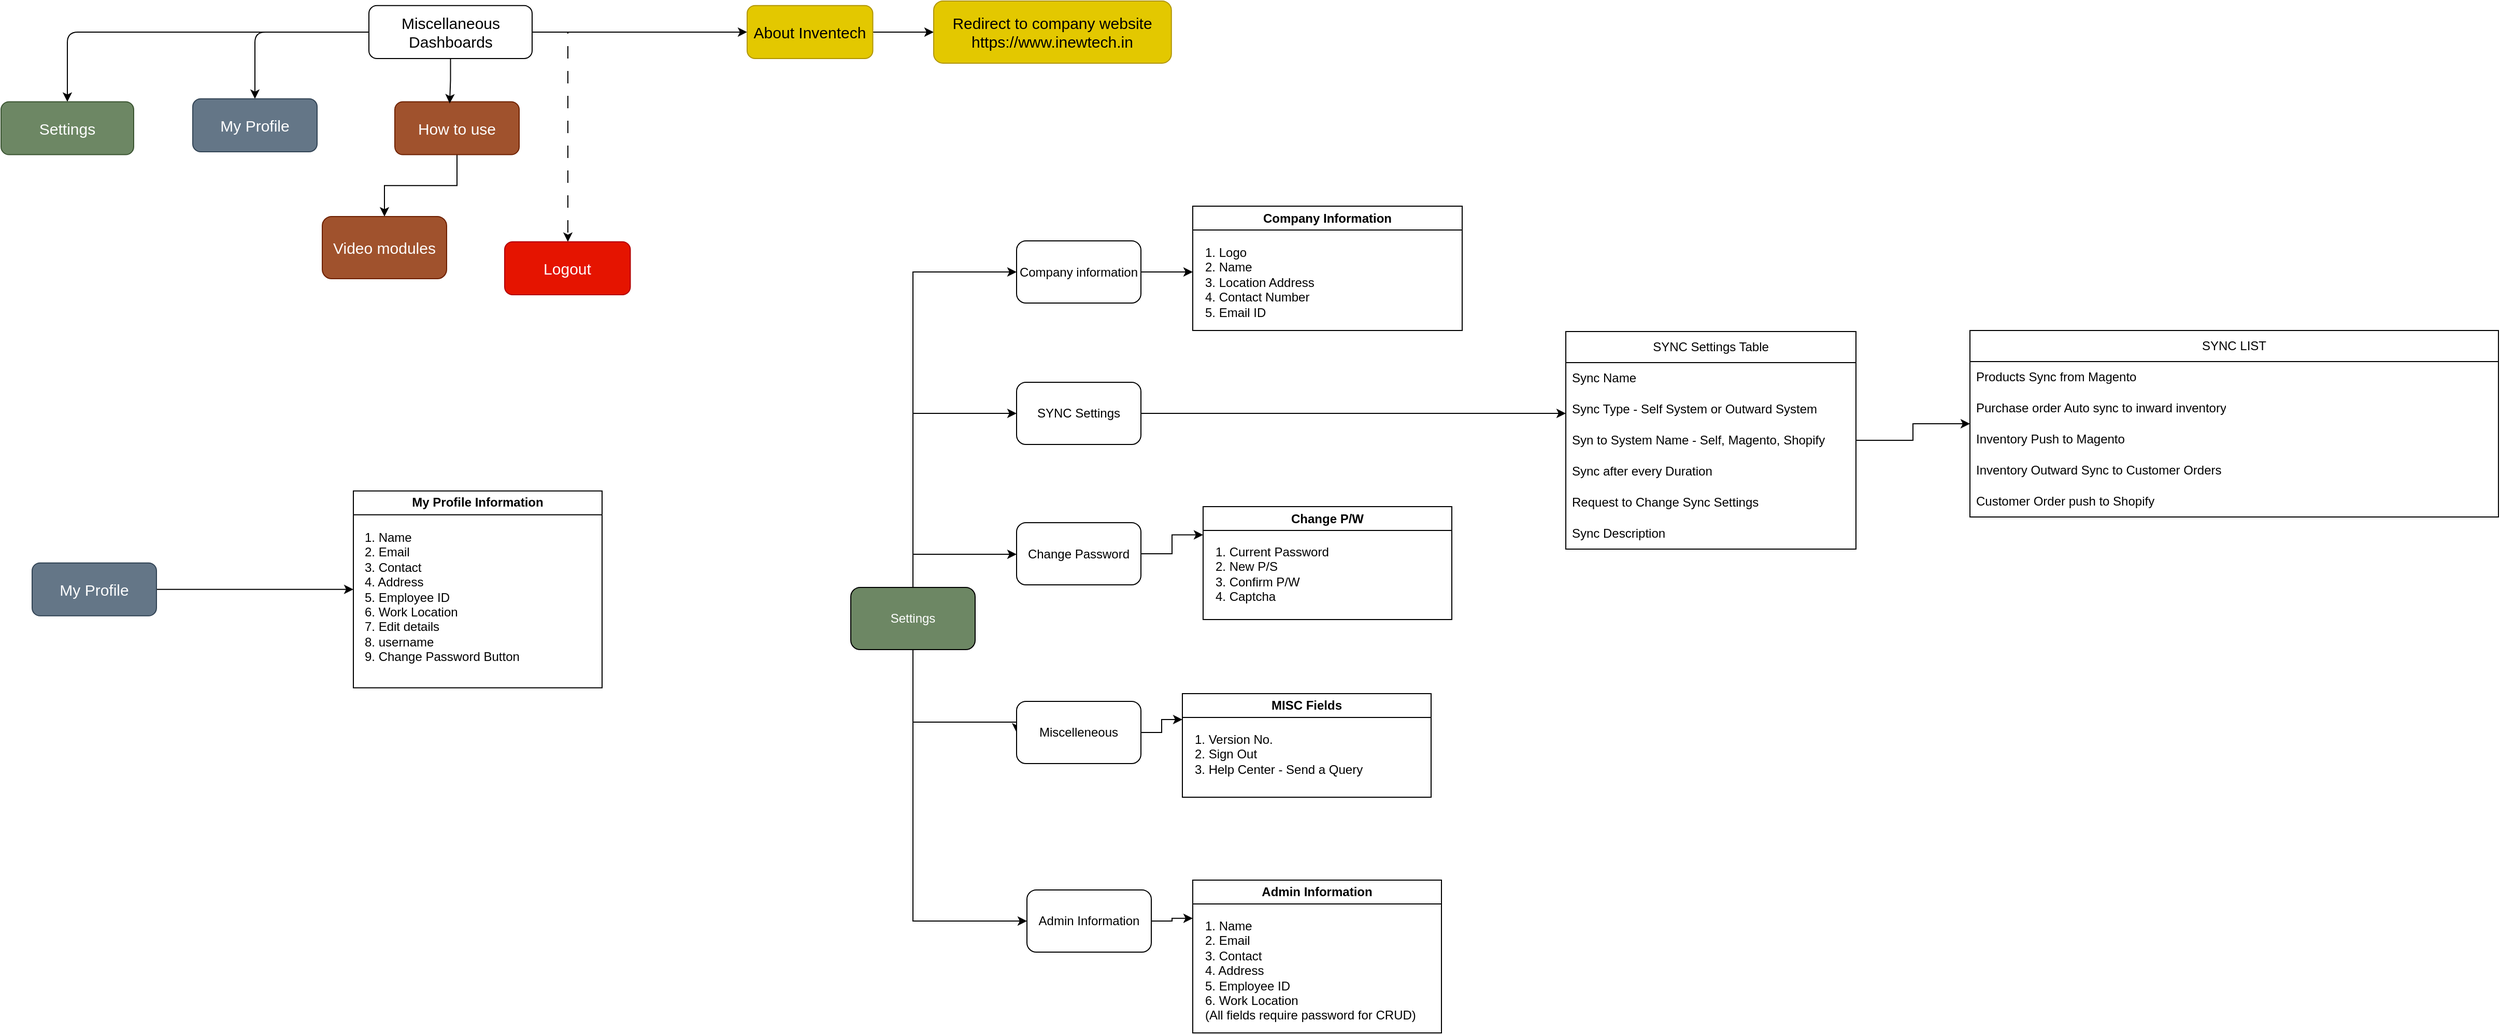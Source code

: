 <mxfile version="24.7.8">
  <diagram name="Page-1" id="meOoFYY_wZBT3zcgA6uH">
    <mxGraphModel dx="2330" dy="934" grid="1" gridSize="10" guides="1" tooltips="1" connect="1" arrows="1" fold="1" page="1" pageScale="1" pageWidth="850" pageHeight="1100" math="0" shadow="0">
      <root>
        <mxCell id="0" />
        <mxCell id="1" parent="0" />
        <mxCell id="fJ1nD30eMn-dtjbuz3Uq-16" style="edgeStyle=orthogonalEdgeStyle;rounded=0;orthogonalLoop=1;jettySize=auto;html=1;entryX=0;entryY=0.5;entryDx=0;entryDy=0;" parent="1" source="fJ1nD30eMn-dtjbuz3Uq-1" target="fJ1nD30eMn-dtjbuz3Uq-13" edge="1">
          <mxGeometry relative="1" as="geometry">
            <Array as="points">
              <mxPoint x="60" y="324" />
            </Array>
          </mxGeometry>
        </mxCell>
        <mxCell id="fJ1nD30eMn-dtjbuz3Uq-21" style="edgeStyle=orthogonalEdgeStyle;rounded=0;orthogonalLoop=1;jettySize=auto;html=1;entryX=0;entryY=0.5;entryDx=0;entryDy=0;" parent="1" source="fJ1nD30eMn-dtjbuz3Uq-1" target="fJ1nD30eMn-dtjbuz3Uq-2" edge="1">
          <mxGeometry relative="1" as="geometry">
            <Array as="points">
              <mxPoint x="60" y="596" />
              <mxPoint x="160" y="596" />
            </Array>
          </mxGeometry>
        </mxCell>
        <mxCell id="fJ1nD30eMn-dtjbuz3Uq-25" style="edgeStyle=orthogonalEdgeStyle;rounded=0;orthogonalLoop=1;jettySize=auto;html=1;entryX=0;entryY=0.5;entryDx=0;entryDy=0;" parent="1" source="fJ1nD30eMn-dtjbuz3Uq-1" target="fJ1nD30eMn-dtjbuz3Uq-5" edge="1">
          <mxGeometry relative="1" as="geometry">
            <Array as="points">
              <mxPoint x="60" y="758" />
            </Array>
          </mxGeometry>
        </mxCell>
        <mxCell id="fJ1nD30eMn-dtjbuz3Uq-26" style="edgeStyle=orthogonalEdgeStyle;rounded=0;orthogonalLoop=1;jettySize=auto;html=1;entryX=0;entryY=0.5;entryDx=0;entryDy=0;" parent="1" source="fJ1nD30eMn-dtjbuz3Uq-1" target="fJ1nD30eMn-dtjbuz3Uq-9" edge="1">
          <mxGeometry relative="1" as="geometry">
            <Array as="points">
              <mxPoint x="60" y="950" />
            </Array>
          </mxGeometry>
        </mxCell>
        <mxCell id="4oSa6Sk7CHx9BezdAMcd-4" style="edgeStyle=orthogonalEdgeStyle;rounded=0;orthogonalLoop=1;jettySize=auto;html=1;entryX=0;entryY=0.5;entryDx=0;entryDy=0;" edge="1" parent="1" source="fJ1nD30eMn-dtjbuz3Uq-1" target="4oSa6Sk7CHx9BezdAMcd-3">
          <mxGeometry relative="1" as="geometry">
            <Array as="points">
              <mxPoint x="60" y="460" />
            </Array>
          </mxGeometry>
        </mxCell>
        <mxCell id="fJ1nD30eMn-dtjbuz3Uq-1" value="&lt;font color=&quot;#ffffff&quot;&gt;Settings&lt;/font&gt;" style="rounded=1;whiteSpace=wrap;html=1;fillColor=#6d8764;" parent="1" vertex="1">
          <mxGeometry y="628" width="120" height="60" as="geometry" />
        </mxCell>
        <mxCell id="fJ1nD30eMn-dtjbuz3Uq-61" style="edgeStyle=orthogonalEdgeStyle;rounded=0;orthogonalLoop=1;jettySize=auto;html=1;entryX=0;entryY=0.25;entryDx=0;entryDy=0;" parent="1" source="fJ1nD30eMn-dtjbuz3Uq-2" target="fJ1nD30eMn-dtjbuz3Uq-3" edge="1">
          <mxGeometry relative="1" as="geometry" />
        </mxCell>
        <mxCell id="fJ1nD30eMn-dtjbuz3Uq-2" value="Change Password" style="rounded=1;whiteSpace=wrap;html=1;" parent="1" vertex="1">
          <mxGeometry x="160" y="565.5" width="120" height="60" as="geometry" />
        </mxCell>
        <mxCell id="fJ1nD30eMn-dtjbuz3Uq-3" value="Change P/W" style="swimlane;whiteSpace=wrap;html=1;" parent="1" vertex="1">
          <mxGeometry x="340" y="550" width="240" height="109" as="geometry" />
        </mxCell>
        <mxCell id="fJ1nD30eMn-dtjbuz3Uq-4" value="1. Current Password&lt;br&gt;2. New P/S&lt;br&gt;3. Confirm P/W&lt;br&gt;4. Captcha" style="text;html=1;align=left;verticalAlign=top;resizable=0;points=[];autosize=1;strokeColor=none;fillColor=none;" parent="fJ1nD30eMn-dtjbuz3Uq-3" vertex="1">
          <mxGeometry x="10" y="30" width="130" height="70" as="geometry" />
        </mxCell>
        <mxCell id="fJ1nD30eMn-dtjbuz3Uq-62" style="edgeStyle=orthogonalEdgeStyle;rounded=0;orthogonalLoop=1;jettySize=auto;html=1;entryX=0;entryY=0.25;entryDx=0;entryDy=0;" parent="1" source="fJ1nD30eMn-dtjbuz3Uq-5" target="fJ1nD30eMn-dtjbuz3Uq-6" edge="1">
          <mxGeometry relative="1" as="geometry" />
        </mxCell>
        <mxCell id="fJ1nD30eMn-dtjbuz3Uq-5" value="Miscelleneous" style="rounded=1;whiteSpace=wrap;html=1;" parent="1" vertex="1">
          <mxGeometry x="160" y="738" width="120" height="60" as="geometry" />
        </mxCell>
        <mxCell id="fJ1nD30eMn-dtjbuz3Uq-6" value="MISC Fields" style="swimlane;whiteSpace=wrap;html=1;" parent="1" vertex="1">
          <mxGeometry x="320" y="730.5" width="240" height="100" as="geometry" />
        </mxCell>
        <mxCell id="fJ1nD30eMn-dtjbuz3Uq-7" value="1. Version No.&lt;br&gt;2. Sign Out&lt;br&gt;3. Help Center - Send a Query" style="text;html=1;align=left;verticalAlign=top;resizable=0;points=[];autosize=1;strokeColor=none;fillColor=none;" parent="fJ1nD30eMn-dtjbuz3Uq-6" vertex="1">
          <mxGeometry x="10" y="30" width="190" height="60" as="geometry" />
        </mxCell>
        <mxCell id="fJ1nD30eMn-dtjbuz3Uq-63" style="edgeStyle=orthogonalEdgeStyle;rounded=0;orthogonalLoop=1;jettySize=auto;html=1;entryX=0;entryY=0.25;entryDx=0;entryDy=0;" parent="1" source="fJ1nD30eMn-dtjbuz3Uq-9" target="fJ1nD30eMn-dtjbuz3Uq-10" edge="1">
          <mxGeometry relative="1" as="geometry" />
        </mxCell>
        <mxCell id="fJ1nD30eMn-dtjbuz3Uq-9" value="Admin Information" style="rounded=1;whiteSpace=wrap;html=1;" parent="1" vertex="1">
          <mxGeometry x="170" y="920" width="120" height="60" as="geometry" />
        </mxCell>
        <mxCell id="fJ1nD30eMn-dtjbuz3Uq-10" value="Admin Information" style="swimlane;whiteSpace=wrap;html=1;" parent="1" vertex="1">
          <mxGeometry x="330" y="910.5" width="240" height="147.5" as="geometry" />
        </mxCell>
        <mxCell id="fJ1nD30eMn-dtjbuz3Uq-11" value="1. Name&lt;br&gt;2. Email&lt;br&gt;3. Contact&lt;br&gt;4. Address&lt;br&gt;5. Employee ID&lt;div&gt;6. Work Location&lt;br&gt;(All fields require password for CRUD)&lt;/div&gt;" style="text;html=1;align=left;verticalAlign=top;resizable=0;points=[];autosize=1;strokeColor=none;fillColor=none;" parent="fJ1nD30eMn-dtjbuz3Uq-10" vertex="1">
          <mxGeometry x="10" y="30" width="230" height="110" as="geometry" />
        </mxCell>
        <mxCell id="fJ1nD30eMn-dtjbuz3Uq-60" style="edgeStyle=orthogonalEdgeStyle;rounded=0;orthogonalLoop=1;jettySize=auto;html=1;" parent="1" source="fJ1nD30eMn-dtjbuz3Uq-13" edge="1">
          <mxGeometry relative="1" as="geometry">
            <mxPoint x="330" y="323.5" as="targetPoint" />
          </mxGeometry>
        </mxCell>
        <mxCell id="fJ1nD30eMn-dtjbuz3Uq-13" value="Company information" style="rounded=1;whiteSpace=wrap;html=1;" parent="1" vertex="1">
          <mxGeometry x="160" y="293.5" width="120" height="60" as="geometry" />
        </mxCell>
        <mxCell id="fJ1nD30eMn-dtjbuz3Uq-14" value="Company Information" style="swimlane;whiteSpace=wrap;html=1;" parent="1" vertex="1">
          <mxGeometry x="330" y="260" width="260" height="120" as="geometry" />
        </mxCell>
        <mxCell id="fJ1nD30eMn-dtjbuz3Uq-15" value="1. Logo&lt;br&gt;2. Name&lt;br&gt;3. Location Address&lt;div&gt;4. Contact Number&lt;/div&gt;&lt;div&gt;5. Email ID&lt;/div&gt;" style="text;html=1;align=left;verticalAlign=top;resizable=0;points=[];autosize=1;strokeColor=none;fillColor=none;" parent="fJ1nD30eMn-dtjbuz3Uq-14" vertex="1">
          <mxGeometry x="10" y="31" width="130" height="90" as="geometry" />
        </mxCell>
        <mxCell id="fJ1nD30eMn-dtjbuz3Uq-27" style="edgeStyle=orthogonalEdgeStyle;rounded=1;orthogonalLoop=1;jettySize=auto;html=1;" parent="1" source="fJ1nD30eMn-dtjbuz3Uq-33" target="fJ1nD30eMn-dtjbuz3Uq-34" edge="1">
          <mxGeometry relative="1" as="geometry" />
        </mxCell>
        <mxCell id="fJ1nD30eMn-dtjbuz3Uq-28" style="edgeStyle=orthogonalEdgeStyle;rounded=1;orthogonalLoop=1;jettySize=auto;html=1;" parent="1" source="fJ1nD30eMn-dtjbuz3Uq-33" target="fJ1nD30eMn-dtjbuz3Uq-35" edge="1">
          <mxGeometry relative="1" as="geometry">
            <Array as="points">
              <mxPoint x="-575" y="92.42" />
            </Array>
          </mxGeometry>
        </mxCell>
        <mxCell id="fJ1nD30eMn-dtjbuz3Uq-32" style="edgeStyle=orthogonalEdgeStyle;rounded=0;orthogonalLoop=1;jettySize=auto;html=1;dashed=1;dashPattern=12 12;" parent="1" source="fJ1nD30eMn-dtjbuz3Uq-33" target="fJ1nD30eMn-dtjbuz3Uq-39" edge="1">
          <mxGeometry relative="1" as="geometry">
            <Array as="points">
              <mxPoint x="-273" y="92.42" />
            </Array>
          </mxGeometry>
        </mxCell>
        <mxCell id="4oSa6Sk7CHx9BezdAMcd-1" style="edgeStyle=orthogonalEdgeStyle;rounded=0;orthogonalLoop=1;jettySize=auto;html=1;entryX=0;entryY=0.5;entryDx=0;entryDy=0;" edge="1" parent="1" source="fJ1nD30eMn-dtjbuz3Uq-33" target="fJ1nD30eMn-dtjbuz3Uq-38">
          <mxGeometry relative="1" as="geometry" />
        </mxCell>
        <mxCell id="fJ1nD30eMn-dtjbuz3Uq-33" value="Miscellaneous Dashboards" style="rounded=1;whiteSpace=wrap;html=1;fontSize=15;" parent="1" vertex="1">
          <mxGeometry x="-465" y="66.42" width="157.5" height="51.08" as="geometry" />
        </mxCell>
        <mxCell id="fJ1nD30eMn-dtjbuz3Uq-34" value="Settings" style="rounded=1;whiteSpace=wrap;html=1;fontSize=15;fillColor=#6d8764;fontColor=#ffffff;strokeColor=#3A5431;" parent="1" vertex="1">
          <mxGeometry x="-820" y="159.21" width="128" height="51.08" as="geometry" />
        </mxCell>
        <mxCell id="fJ1nD30eMn-dtjbuz3Uq-35" value="My Profile" style="rounded=1;whiteSpace=wrap;html=1;fontSize=15;fillColor=#647687;fontColor=#ffffff;strokeColor=#314354;" parent="1" vertex="1">
          <mxGeometry x="-635" y="156.42" width="120" height="51.08" as="geometry" />
        </mxCell>
        <mxCell id="AVQzpt9G7A0PHlxSnZpb-2" value="" style="edgeStyle=orthogonalEdgeStyle;rounded=0;orthogonalLoop=1;jettySize=auto;html=1;" parent="1" source="fJ1nD30eMn-dtjbuz3Uq-38" target="AVQzpt9G7A0PHlxSnZpb-1" edge="1">
          <mxGeometry relative="1" as="geometry" />
        </mxCell>
        <mxCell id="fJ1nD30eMn-dtjbuz3Uq-38" value="About Inventech" style="rounded=1;whiteSpace=wrap;html=1;fontSize=15;fillColor=#e3c800;fontColor=#000000;strokeColor=#B09500;" parent="1" vertex="1">
          <mxGeometry x="-100" y="66.42" width="121.25" height="51.08" as="geometry" />
        </mxCell>
        <mxCell id="fJ1nD30eMn-dtjbuz3Uq-39" value="Logout" style="rounded=1;whiteSpace=wrap;html=1;fontSize=15;fillColor=#e51400;fontColor=#ffffff;strokeColor=#B20000;" parent="1" vertex="1">
          <mxGeometry x="-334" y="294.42" width="121.25" height="51.08" as="geometry" />
        </mxCell>
        <mxCell id="fJ1nD30eMn-dtjbuz3Uq-45" value="" style="edgeStyle=orthogonalEdgeStyle;rounded=0;orthogonalLoop=1;jettySize=auto;html=1;entryX=0;entryY=0.5;entryDx=0;entryDy=0;" parent="1" source="fJ1nD30eMn-dtjbuz3Uq-40" target="fJ1nD30eMn-dtjbuz3Uq-43" edge="1">
          <mxGeometry relative="1" as="geometry">
            <mxPoint x="-591.25" y="629.87" as="targetPoint" />
          </mxGeometry>
        </mxCell>
        <mxCell id="fJ1nD30eMn-dtjbuz3Uq-40" value="My Profile" style="rounded=1;whiteSpace=wrap;html=1;fontSize=15;fillColor=#647687;fontColor=#ffffff;strokeColor=#314354;" parent="1" vertex="1">
          <mxGeometry x="-790" y="604.33" width="120" height="51.08" as="geometry" />
        </mxCell>
        <mxCell id="fJ1nD30eMn-dtjbuz3Uq-43" value="My Profile Information" style="swimlane;whiteSpace=wrap;html=1;" parent="1" vertex="1">
          <mxGeometry x="-480" y="534.87" width="240" height="190" as="geometry" />
        </mxCell>
        <mxCell id="fJ1nD30eMn-dtjbuz3Uq-44" value="1. Name&lt;br&gt;2. Email&lt;br&gt;3. Contact&lt;br&gt;4. Address&lt;br&gt;5. Employee ID&lt;div&gt;6. Work Location&lt;br&gt;&lt;/div&gt;&lt;div&gt;7. Edit details&lt;/div&gt;&lt;div&gt;8. username&lt;/div&gt;&lt;div&gt;9. Change Password Button&lt;/div&gt;" style="text;html=1;align=left;verticalAlign=top;resizable=0;points=[];autosize=1;strokeColor=none;fillColor=none;" parent="fJ1nD30eMn-dtjbuz3Uq-43" vertex="1">
          <mxGeometry x="8.75" y="30.63" width="170" height="140" as="geometry" />
        </mxCell>
        <mxCell id="AVQzpt9G7A0PHlxSnZpb-1" value="Redirect to company website&lt;br&gt;https://www.inewtech.in" style="whiteSpace=wrap;html=1;fontSize=15;fillColor=#e3c800;strokeColor=#B09500;fontColor=#000000;rounded=1;" parent="1" vertex="1">
          <mxGeometry x="80" y="61.96" width="229.38" height="60" as="geometry" />
        </mxCell>
        <mxCell id="AVQzpt9G7A0PHlxSnZpb-6" value="" style="edgeStyle=orthogonalEdgeStyle;rounded=0;orthogonalLoop=1;jettySize=auto;html=1;" parent="1" source="AVQzpt9G7A0PHlxSnZpb-3" target="AVQzpt9G7A0PHlxSnZpb-5" edge="1">
          <mxGeometry relative="1" as="geometry" />
        </mxCell>
        <mxCell id="AVQzpt9G7A0PHlxSnZpb-3" value="How to use" style="rounded=1;whiteSpace=wrap;html=1;fontSize=15;fillColor=#a0522d;fontColor=#ffffff;strokeColor=#6D1F00;" parent="1" vertex="1">
          <mxGeometry x="-440" y="159.21" width="120" height="51.08" as="geometry" />
        </mxCell>
        <mxCell id="AVQzpt9G7A0PHlxSnZpb-4" style="edgeStyle=orthogonalEdgeStyle;rounded=0;orthogonalLoop=1;jettySize=auto;html=1;entryX=0.441;entryY=0.032;entryDx=0;entryDy=0;entryPerimeter=0;" parent="1" source="fJ1nD30eMn-dtjbuz3Uq-33" target="AVQzpt9G7A0PHlxSnZpb-3" edge="1">
          <mxGeometry relative="1" as="geometry" />
        </mxCell>
        <mxCell id="AVQzpt9G7A0PHlxSnZpb-5" value="Video modules" style="whiteSpace=wrap;html=1;fontSize=15;fillColor=#a0522d;strokeColor=#6D1F00;fontColor=#ffffff;rounded=1;" parent="1" vertex="1">
          <mxGeometry x="-510" y="270" width="120" height="60" as="geometry" />
        </mxCell>
        <mxCell id="-1j1zz58VUvSa1MAJwX1-8" style="edgeStyle=orthogonalEdgeStyle;rounded=0;orthogonalLoop=1;jettySize=auto;html=1;entryX=0.5;entryY=0;entryDx=0;entryDy=0;" parent="1" target="-1j1zz58VUvSa1MAJwX1-4" edge="1">
          <mxGeometry relative="1" as="geometry">
            <mxPoint x="1660" y="333.471" as="sourcePoint" />
          </mxGeometry>
        </mxCell>
        <mxCell id="4oSa6Sk7CHx9BezdAMcd-11" style="edgeStyle=orthogonalEdgeStyle;rounded=0;orthogonalLoop=1;jettySize=auto;html=1;" edge="1" parent="1" source="4oSa6Sk7CHx9BezdAMcd-3" target="4oSa6Sk7CHx9BezdAMcd-7">
          <mxGeometry relative="1" as="geometry">
            <Array as="points">
              <mxPoint x="560" y="460" />
              <mxPoint x="560" y="460" />
            </Array>
          </mxGeometry>
        </mxCell>
        <mxCell id="4oSa6Sk7CHx9BezdAMcd-3" value="SYNC Settings" style="rounded=1;whiteSpace=wrap;html=1;" vertex="1" parent="1">
          <mxGeometry x="160" y="430" width="120" height="60" as="geometry" />
        </mxCell>
        <mxCell id="4oSa6Sk7CHx9BezdAMcd-22" style="edgeStyle=orthogonalEdgeStyle;rounded=0;orthogonalLoop=1;jettySize=auto;html=1;" edge="1" parent="1" source="4oSa6Sk7CHx9BezdAMcd-7" target="4oSa6Sk7CHx9BezdAMcd-15">
          <mxGeometry relative="1" as="geometry" />
        </mxCell>
        <mxCell id="4oSa6Sk7CHx9BezdAMcd-7" value="SYNC Settings Table" style="swimlane;fontStyle=0;childLayout=stackLayout;horizontal=1;startSize=30;horizontalStack=0;resizeParent=1;resizeParentMax=0;resizeLast=0;collapsible=1;marginBottom=0;whiteSpace=wrap;html=1;" vertex="1" parent="1">
          <mxGeometry x="690" y="381" width="280" height="210" as="geometry" />
        </mxCell>
        <mxCell id="4oSa6Sk7CHx9BezdAMcd-8" value="Sync Name" style="text;strokeColor=none;fillColor=none;align=left;verticalAlign=middle;spacingLeft=4;spacingRight=4;overflow=hidden;points=[[0,0.5],[1,0.5]];portConstraint=eastwest;rotatable=0;whiteSpace=wrap;html=1;" vertex="1" parent="4oSa6Sk7CHx9BezdAMcd-7">
          <mxGeometry y="30" width="280" height="30" as="geometry" />
        </mxCell>
        <mxCell id="4oSa6Sk7CHx9BezdAMcd-9" value="Sync Type - Self System or Outward System" style="text;strokeColor=none;fillColor=none;align=left;verticalAlign=middle;spacingLeft=4;spacingRight=4;overflow=hidden;points=[[0,0.5],[1,0.5]];portConstraint=eastwest;rotatable=0;whiteSpace=wrap;html=1;" vertex="1" parent="4oSa6Sk7CHx9BezdAMcd-7">
          <mxGeometry y="60" width="280" height="30" as="geometry" />
        </mxCell>
        <mxCell id="4oSa6Sk7CHx9BezdAMcd-10" value="Syn to System Name - Self, Magento, Shopify" style="text;strokeColor=none;fillColor=none;align=left;verticalAlign=middle;spacingLeft=4;spacingRight=4;overflow=hidden;points=[[0,0.5],[1,0.5]];portConstraint=eastwest;rotatable=0;whiteSpace=wrap;html=1;" vertex="1" parent="4oSa6Sk7CHx9BezdAMcd-7">
          <mxGeometry y="90" width="280" height="30" as="geometry" />
        </mxCell>
        <mxCell id="4oSa6Sk7CHx9BezdAMcd-12" value="Sync after every Duration" style="text;strokeColor=none;fillColor=none;align=left;verticalAlign=middle;spacingLeft=4;spacingRight=4;overflow=hidden;points=[[0,0.5],[1,0.5]];portConstraint=eastwest;rotatable=0;whiteSpace=wrap;html=1;" vertex="1" parent="4oSa6Sk7CHx9BezdAMcd-7">
          <mxGeometry y="120" width="280" height="30" as="geometry" />
        </mxCell>
        <mxCell id="4oSa6Sk7CHx9BezdAMcd-13" value="Request to Change Sync Settings" style="text;strokeColor=none;fillColor=none;align=left;verticalAlign=middle;spacingLeft=4;spacingRight=4;overflow=hidden;points=[[0,0.5],[1,0.5]];portConstraint=eastwest;rotatable=0;whiteSpace=wrap;html=1;" vertex="1" parent="4oSa6Sk7CHx9BezdAMcd-7">
          <mxGeometry y="150" width="280" height="30" as="geometry" />
        </mxCell>
        <mxCell id="4oSa6Sk7CHx9BezdAMcd-14" value="Sync Description" style="text;strokeColor=none;fillColor=none;align=left;verticalAlign=middle;spacingLeft=4;spacingRight=4;overflow=hidden;points=[[0,0.5],[1,0.5]];portConstraint=eastwest;rotatable=0;whiteSpace=wrap;html=1;" vertex="1" parent="4oSa6Sk7CHx9BezdAMcd-7">
          <mxGeometry y="180" width="280" height="30" as="geometry" />
        </mxCell>
        <mxCell id="4oSa6Sk7CHx9BezdAMcd-15" value="SYNC LIST" style="swimlane;fontStyle=0;childLayout=stackLayout;horizontal=1;startSize=30;horizontalStack=0;resizeParent=1;resizeParentMax=0;resizeLast=0;collapsible=1;marginBottom=0;whiteSpace=wrap;html=1;" vertex="1" parent="1">
          <mxGeometry x="1080" y="380" width="510" height="180" as="geometry" />
        </mxCell>
        <mxCell id="4oSa6Sk7CHx9BezdAMcd-16" value="Products Sync from Magento" style="text;strokeColor=none;fillColor=none;align=left;verticalAlign=middle;spacingLeft=4;spacingRight=4;overflow=hidden;points=[[0,0.5],[1,0.5]];portConstraint=eastwest;rotatable=0;whiteSpace=wrap;html=1;" vertex="1" parent="4oSa6Sk7CHx9BezdAMcd-15">
          <mxGeometry y="30" width="510" height="30" as="geometry" />
        </mxCell>
        <mxCell id="4oSa6Sk7CHx9BezdAMcd-17" value="Purchase order Auto sync to inward inventory" style="text;strokeColor=none;fillColor=none;align=left;verticalAlign=middle;spacingLeft=4;spacingRight=4;overflow=hidden;points=[[0,0.5],[1,0.5]];portConstraint=eastwest;rotatable=0;whiteSpace=wrap;html=1;" vertex="1" parent="4oSa6Sk7CHx9BezdAMcd-15">
          <mxGeometry y="60" width="510" height="30" as="geometry" />
        </mxCell>
        <mxCell id="4oSa6Sk7CHx9BezdAMcd-18" value="Inventory Push to Magento" style="text;strokeColor=none;fillColor=none;align=left;verticalAlign=middle;spacingLeft=4;spacingRight=4;overflow=hidden;points=[[0,0.5],[1,0.5]];portConstraint=eastwest;rotatable=0;whiteSpace=wrap;html=1;" vertex="1" parent="4oSa6Sk7CHx9BezdAMcd-15">
          <mxGeometry y="90" width="510" height="30" as="geometry" />
        </mxCell>
        <mxCell id="4oSa6Sk7CHx9BezdAMcd-19" value="Inventory Outward Sync to Customer Orders" style="text;strokeColor=none;fillColor=none;align=left;verticalAlign=middle;spacingLeft=4;spacingRight=4;overflow=hidden;points=[[0,0.5],[1,0.5]];portConstraint=eastwest;rotatable=0;whiteSpace=wrap;html=1;" vertex="1" parent="4oSa6Sk7CHx9BezdAMcd-15">
          <mxGeometry y="120" width="510" height="30" as="geometry" />
        </mxCell>
        <mxCell id="4oSa6Sk7CHx9BezdAMcd-20" value="Customer Order push to Shopify" style="text;strokeColor=none;fillColor=none;align=left;verticalAlign=middle;spacingLeft=4;spacingRight=4;overflow=hidden;points=[[0,0.5],[1,0.5]];portConstraint=eastwest;rotatable=0;whiteSpace=wrap;html=1;" vertex="1" parent="4oSa6Sk7CHx9BezdAMcd-15">
          <mxGeometry y="150" width="510" height="30" as="geometry" />
        </mxCell>
      </root>
    </mxGraphModel>
  </diagram>
</mxfile>
